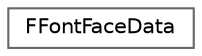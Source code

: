 digraph "Graphical Class Hierarchy"
{
 // INTERACTIVE_SVG=YES
 // LATEX_PDF_SIZE
  bgcolor="transparent";
  edge [fontname=Helvetica,fontsize=10,labelfontname=Helvetica,labelfontsize=10];
  node [fontname=Helvetica,fontsize=10,shape=box,height=0.2,width=0.4];
  rankdir="LR";
  Node0 [id="Node000000",label="FFontFaceData",height=0.2,width=0.4,color="grey40", fillcolor="white", style="filled",URL="$d4/d11/structFFontFaceData.html",tooltip="Raw font data for a Font Face asset."];
}
